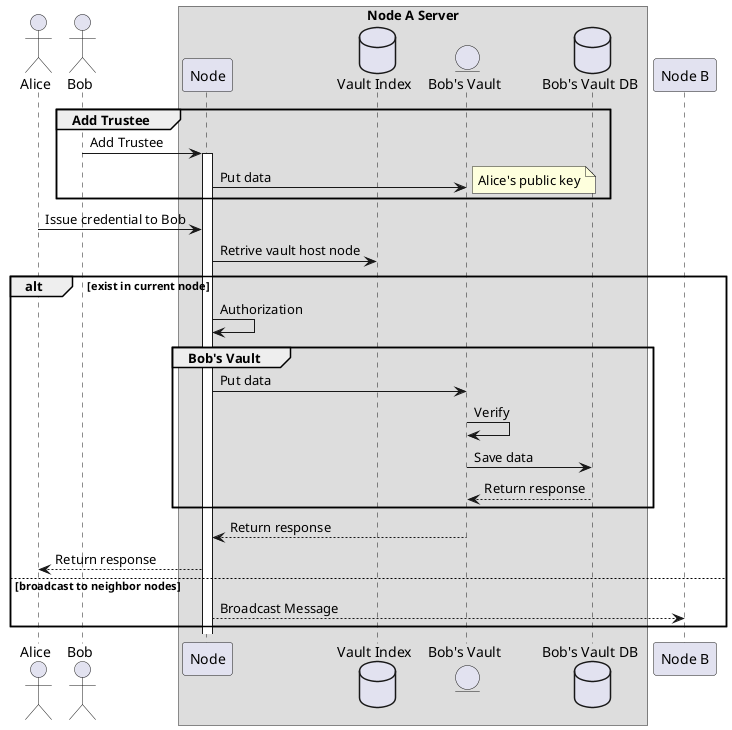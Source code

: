 @startuml
actor Alice
actor Bob
box "Node A Server" 
  participant "Node" as NA
  database "Vault Index" as VI
    entity "Bob's Vault" as BV
    database "Bob's Vault DB" as VD
end box
participant "Node B" as NB
group Add Trustee
  Bob -> NA++: Add Trustee
  NA -> BV: Put data
  note right : Alice's public key
end
Alice -> NA: Issue credential to Bob 
NA -> VI: Retrive vault host node

alt exist in current node
  NA -> NA: Authorization
  group Bob's Vault
    NA -> BV: Put data
    BV -> BV: Verify
    BV -> VD: Save data
    BV <-- VD: Return response
  end
  NA <-- BV: Return response
  Alice <-- NA: Return response
else broadcast to neighbor nodes
  NA --> NB: Broadcast Message
end

@enduml
